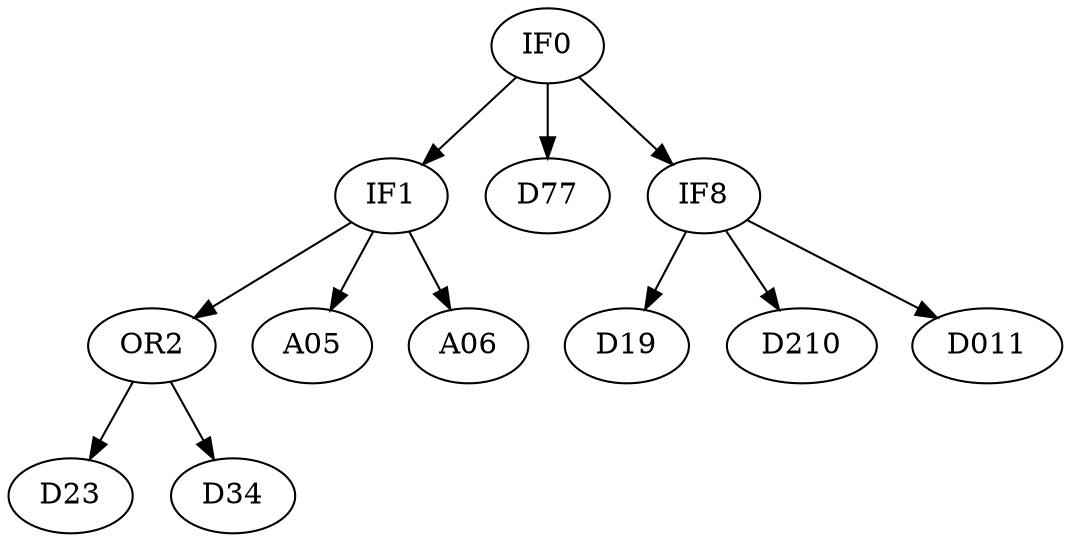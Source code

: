 digraph T {
	OR2 -> D23
	OR2 -> D34
	IF1 -> OR2
	IF1 -> A05
	IF1 -> A06
	IF0 -> IF1
	IF0 -> D77
	IF8 -> D19
	IF8 -> D210
	IF8 -> D011
	IF0 -> IF8
}
